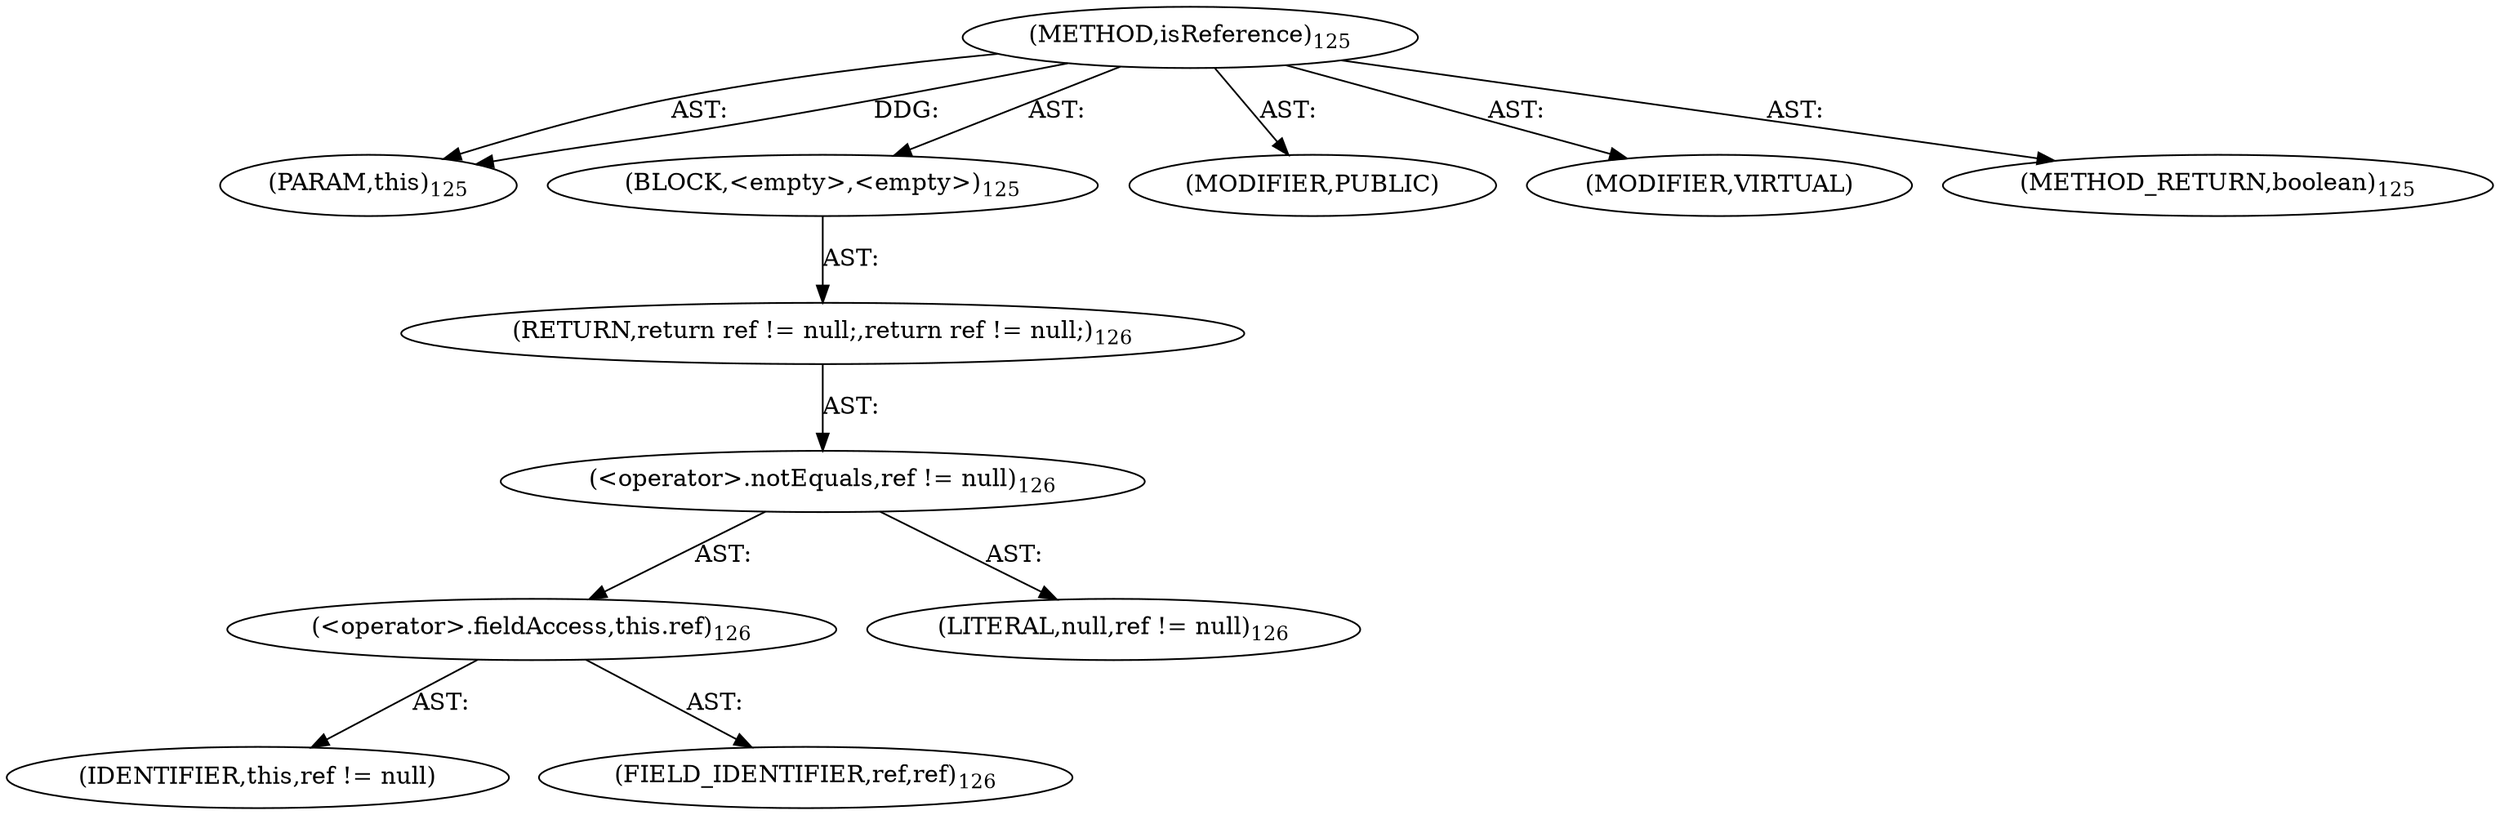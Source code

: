 digraph "isReference" {  
"111669149698" [label = <(METHOD,isReference)<SUB>125</SUB>> ]
"115964117001" [label = <(PARAM,this)<SUB>125</SUB>> ]
"25769803778" [label = <(BLOCK,&lt;empty&gt;,&lt;empty&gt;)<SUB>125</SUB>> ]
"146028888065" [label = <(RETURN,return ref != null;,return ref != null;)<SUB>126</SUB>> ]
"30064771075" [label = <(&lt;operator&gt;.notEquals,ref != null)<SUB>126</SUB>> ]
"30064771076" [label = <(&lt;operator&gt;.fieldAccess,this.ref)<SUB>126</SUB>> ]
"68719476751" [label = <(IDENTIFIER,this,ref != null)> ]
"55834574850" [label = <(FIELD_IDENTIFIER,ref,ref)<SUB>126</SUB>> ]
"90194313216" [label = <(LITERAL,null,ref != null)<SUB>126</SUB>> ]
"133143986183" [label = <(MODIFIER,PUBLIC)> ]
"133143986184" [label = <(MODIFIER,VIRTUAL)> ]
"128849018882" [label = <(METHOD_RETURN,boolean)<SUB>125</SUB>> ]
  "111669149698" -> "115964117001"  [ label = "AST: "] 
  "111669149698" -> "25769803778"  [ label = "AST: "] 
  "111669149698" -> "133143986183"  [ label = "AST: "] 
  "111669149698" -> "133143986184"  [ label = "AST: "] 
  "111669149698" -> "128849018882"  [ label = "AST: "] 
  "25769803778" -> "146028888065"  [ label = "AST: "] 
  "146028888065" -> "30064771075"  [ label = "AST: "] 
  "30064771075" -> "30064771076"  [ label = "AST: "] 
  "30064771075" -> "90194313216"  [ label = "AST: "] 
  "30064771076" -> "68719476751"  [ label = "AST: "] 
  "30064771076" -> "55834574850"  [ label = "AST: "] 
  "111669149698" -> "115964117001"  [ label = "DDG: "] 
}

